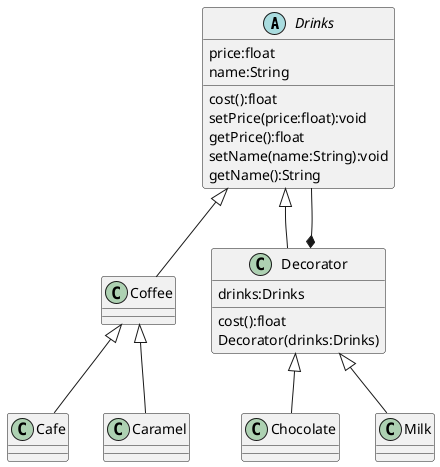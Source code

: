 @startuml

abstract class Drinks{
    price:float
    name:String
    cost():float
    setPrice(price:float):void
    getPrice():float
    setName(name:String):void
    getName():String
}
class Coffee
Drinks <|-- Coffee
class Cafe
Coffee <|-- Cafe
class Caramel
Coffee <|-- Caramel
class Decorator{
    drinks:Drinks
    cost():float
    Decorator(drinks:Drinks)
}
Drinks <|-- Decorator
Decorator *-- Drinks
Class Chocolate
Decorator <|-- Chocolate
class Milk
Decorator <|-- Milk
@enduml